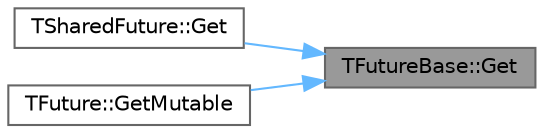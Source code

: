 digraph "TFutureBase::Get"
{
 // INTERACTIVE_SVG=YES
 // LATEX_PDF_SIZE
  bgcolor="transparent";
  edge [fontname=Helvetica,fontsize=10,labelfontname=Helvetica,labelfontsize=10];
  node [fontname=Helvetica,fontsize=10,shape=box,height=0.2,width=0.4];
  rankdir="RL";
  Node1 [id="Node000001",label="TFutureBase::Get",height=0.2,width=0.4,color="gray40", fillcolor="grey60", style="filled", fontcolor="black",tooltip="Gets the future's result."];
  Node1 -> Node2 [id="edge1_Node000001_Node000002",dir="back",color="steelblue1",style="solid",tooltip=" "];
  Node2 [id="Node000002",label="TSharedFuture::Get",height=0.2,width=0.4,color="grey40", fillcolor="white", style="filled",URL="$d0/d35/classTSharedFuture.html#a1e59ec45d64f715cca3956a54aea065d",tooltip="Gets the future's result."];
  Node1 -> Node3 [id="edge2_Node000001_Node000003",dir="back",color="steelblue1",style="solid",tooltip=" "];
  Node3 [id="Node000003",label="TFuture::GetMutable",height=0.2,width=0.4,color="grey40", fillcolor="white", style="filled",URL="$df/d43/classTFuture.html#a0897c77bf58ef2cfa4e748a1bed6dd2a",tooltip="Gets the future's result."];
}
